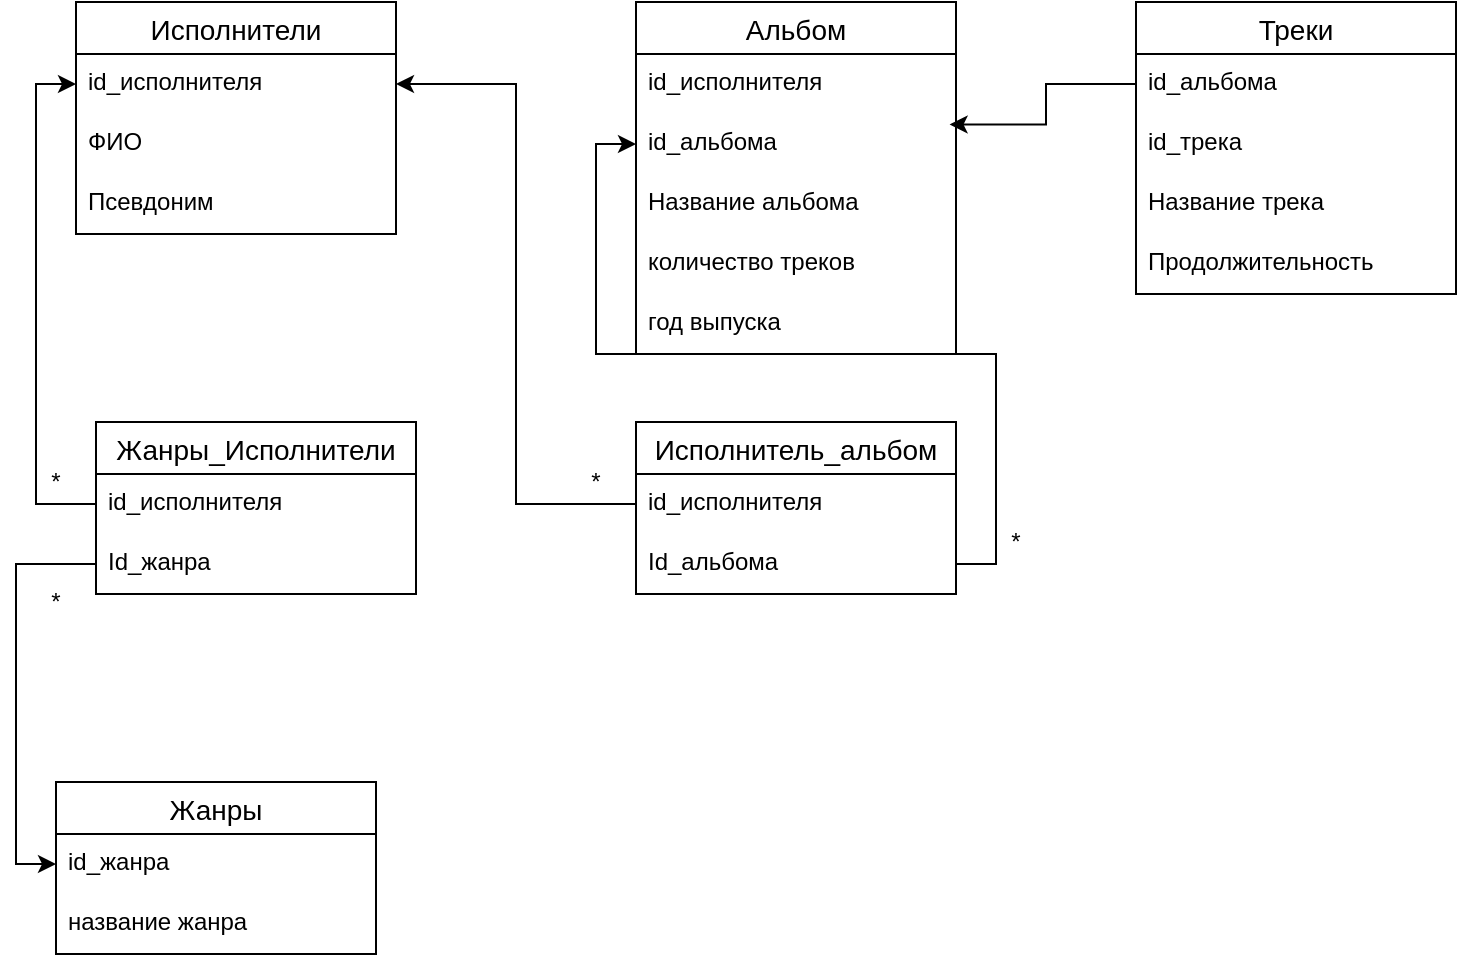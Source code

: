 <mxfile version="13.5.8" type="github">
  <diagram id="CeWfnwWwgWjWrW9fRcI7" name="Page-1">
    <mxGraphModel dx="920" dy="514" grid="1" gridSize="10" guides="1" tooltips="1" connect="1" arrows="1" fold="1" page="1" pageScale="1" pageWidth="827" pageHeight="1169" math="0" shadow="0">
      <root>
        <mxCell id="0" />
        <mxCell id="1" parent="0" />
        <mxCell id="Sxobw6iRbno75gSA87wJ-4" value="Исполнители" style="swimlane;fontStyle=0;childLayout=stackLayout;horizontal=1;startSize=26;horizontalStack=0;resizeParent=1;resizeParentMax=0;resizeLast=0;collapsible=1;marginBottom=0;align=center;fontSize=14;" vertex="1" parent="1">
          <mxGeometry x="110" y="30" width="160" height="116" as="geometry" />
        </mxCell>
        <mxCell id="Sxobw6iRbno75gSA87wJ-5" value="id_исполнителя" style="text;strokeColor=none;fillColor=none;spacingLeft=4;spacingRight=4;overflow=hidden;rotatable=0;points=[[0,0.5],[1,0.5]];portConstraint=eastwest;fontSize=12;" vertex="1" parent="Sxobw6iRbno75gSA87wJ-4">
          <mxGeometry y="26" width="160" height="30" as="geometry" />
        </mxCell>
        <mxCell id="Sxobw6iRbno75gSA87wJ-6" value="ФИО" style="text;strokeColor=none;fillColor=none;spacingLeft=4;spacingRight=4;overflow=hidden;rotatable=0;points=[[0,0.5],[1,0.5]];portConstraint=eastwest;fontSize=12;" vertex="1" parent="Sxobw6iRbno75gSA87wJ-4">
          <mxGeometry y="56" width="160" height="30" as="geometry" />
        </mxCell>
        <mxCell id="Sxobw6iRbno75gSA87wJ-7" value="Псевдоним" style="text;strokeColor=none;fillColor=none;spacingLeft=4;spacingRight=4;overflow=hidden;rotatable=0;points=[[0,0.5],[1,0.5]];portConstraint=eastwest;fontSize=12;" vertex="1" parent="Sxobw6iRbno75gSA87wJ-4">
          <mxGeometry y="86" width="160" height="30" as="geometry" />
        </mxCell>
        <mxCell id="Sxobw6iRbno75gSA87wJ-27" style="edgeStyle=orthogonalEdgeStyle;rounded=0;orthogonalLoop=1;jettySize=auto;html=1;exitX=0;exitY=0.5;exitDx=0;exitDy=0;entryX=0.98;entryY=1.175;entryDx=0;entryDy=0;entryPerimeter=0;" edge="1" parent="1" source="Sxobw6iRbno75gSA87wJ-17" target="Sxobw6iRbno75gSA87wJ-10">
          <mxGeometry relative="1" as="geometry" />
        </mxCell>
        <mxCell id="Sxobw6iRbno75gSA87wJ-28" style="edgeStyle=orthogonalEdgeStyle;rounded=0;orthogonalLoop=1;jettySize=auto;html=1;exitX=0;exitY=0.5;exitDx=0;exitDy=0;sketch=0;entryX=0;entryY=0.5;entryDx=0;entryDy=0;" edge="1" parent="1" source="Sxobw6iRbno75gSA87wJ-34" target="Sxobw6iRbno75gSA87wJ-22">
          <mxGeometry relative="1" as="geometry">
            <mxPoint x="50" y="340" as="targetPoint" />
          </mxGeometry>
        </mxCell>
        <mxCell id="Sxobw6iRbno75gSA87wJ-30" value="*" style="text;html=1;strokeColor=none;fillColor=none;align=center;verticalAlign=middle;whiteSpace=wrap;rounded=0;" vertex="1" parent="1">
          <mxGeometry x="80" y="320" width="40" height="20" as="geometry" />
        </mxCell>
        <mxCell id="Sxobw6iRbno75gSA87wJ-21" value="Жанры" style="swimlane;fontStyle=0;childLayout=stackLayout;horizontal=1;startSize=26;horizontalStack=0;resizeParent=1;resizeParentMax=0;resizeLast=0;collapsible=1;marginBottom=0;align=center;fontSize=14;" vertex="1" parent="1">
          <mxGeometry x="100" y="420" width="160" height="86" as="geometry" />
        </mxCell>
        <mxCell id="Sxobw6iRbno75gSA87wJ-22" value="id_жанра" style="text;strokeColor=none;fillColor=none;spacingLeft=4;spacingRight=4;overflow=hidden;rotatable=0;points=[[0,0.5],[1,0.5]];portConstraint=eastwest;fontSize=12;" vertex="1" parent="Sxobw6iRbno75gSA87wJ-21">
          <mxGeometry y="26" width="160" height="30" as="geometry" />
        </mxCell>
        <mxCell id="Sxobw6iRbno75gSA87wJ-23" value="название жанра" style="text;strokeColor=none;fillColor=none;spacingLeft=4;spacingRight=4;overflow=hidden;rotatable=0;points=[[0,0.5],[1,0.5]];portConstraint=eastwest;fontSize=12;" vertex="1" parent="Sxobw6iRbno75gSA87wJ-21">
          <mxGeometry y="56" width="160" height="30" as="geometry" />
        </mxCell>
        <mxCell id="Sxobw6iRbno75gSA87wJ-32" value="Жанры_Исполнители" style="swimlane;fontStyle=0;childLayout=stackLayout;horizontal=1;startSize=26;horizontalStack=0;resizeParent=1;resizeParentMax=0;resizeLast=0;collapsible=1;marginBottom=0;align=center;fontSize=14;" vertex="1" parent="1">
          <mxGeometry x="120" y="240" width="160" height="86" as="geometry" />
        </mxCell>
        <mxCell id="Sxobw6iRbno75gSA87wJ-33" value="id_исполнителя" style="text;strokeColor=none;fillColor=none;spacingLeft=4;spacingRight=4;overflow=hidden;rotatable=0;points=[[0,0.5],[1,0.5]];portConstraint=eastwest;fontSize=12;" vertex="1" parent="Sxobw6iRbno75gSA87wJ-32">
          <mxGeometry y="26" width="160" height="30" as="geometry" />
        </mxCell>
        <mxCell id="Sxobw6iRbno75gSA87wJ-34" value="Id_жанра" style="text;strokeColor=none;fillColor=none;spacingLeft=4;spacingRight=4;overflow=hidden;rotatable=0;points=[[0,0.5],[1,0.5]];portConstraint=eastwest;fontSize=12;" vertex="1" parent="Sxobw6iRbno75gSA87wJ-32">
          <mxGeometry y="56" width="160" height="30" as="geometry" />
        </mxCell>
        <mxCell id="Sxobw6iRbno75gSA87wJ-35" style="edgeStyle=orthogonalEdgeStyle;rounded=0;sketch=0;orthogonalLoop=1;jettySize=auto;html=1;exitX=0;exitY=0.5;exitDx=0;exitDy=0;entryX=0;entryY=0.5;entryDx=0;entryDy=0;" edge="1" parent="1" source="Sxobw6iRbno75gSA87wJ-33" target="Sxobw6iRbno75gSA87wJ-5">
          <mxGeometry relative="1" as="geometry" />
        </mxCell>
        <mxCell id="Sxobw6iRbno75gSA87wJ-37" value="*" style="text;html=1;strokeColor=none;fillColor=none;align=center;verticalAlign=middle;whiteSpace=wrap;rounded=0;" vertex="1" parent="1">
          <mxGeometry x="80" y="260" width="40" height="20" as="geometry" />
        </mxCell>
        <mxCell id="Sxobw6iRbno75gSA87wJ-16" value="Треки" style="swimlane;fontStyle=0;childLayout=stackLayout;horizontal=1;startSize=26;horizontalStack=0;resizeParent=1;resizeParentMax=0;resizeLast=0;collapsible=1;marginBottom=0;align=center;fontSize=14;" vertex="1" parent="1">
          <mxGeometry x="640" y="30" width="160" height="146" as="geometry" />
        </mxCell>
        <mxCell id="Sxobw6iRbno75gSA87wJ-17" value="id_альбома" style="text;strokeColor=none;fillColor=none;spacingLeft=4;spacingRight=4;overflow=hidden;rotatable=0;points=[[0,0.5],[1,0.5]];portConstraint=eastwest;fontSize=12;" vertex="1" parent="Sxobw6iRbno75gSA87wJ-16">
          <mxGeometry y="26" width="160" height="30" as="geometry" />
        </mxCell>
        <mxCell id="Sxobw6iRbno75gSA87wJ-18" value="id_трека" style="text;strokeColor=none;fillColor=none;spacingLeft=4;spacingRight=4;overflow=hidden;rotatable=0;points=[[0,0.5],[1,0.5]];portConstraint=eastwest;fontSize=12;" vertex="1" parent="Sxobw6iRbno75gSA87wJ-16">
          <mxGeometry y="56" width="160" height="30" as="geometry" />
        </mxCell>
        <mxCell id="Sxobw6iRbno75gSA87wJ-19" value="Название трека" style="text;strokeColor=none;fillColor=none;spacingLeft=4;spacingRight=4;overflow=hidden;rotatable=0;points=[[0,0.5],[1,0.5]];portConstraint=eastwest;fontSize=12;" vertex="1" parent="Sxobw6iRbno75gSA87wJ-16">
          <mxGeometry y="86" width="160" height="30" as="geometry" />
        </mxCell>
        <mxCell id="Sxobw6iRbno75gSA87wJ-20" value="Продолжительность" style="text;strokeColor=none;fillColor=none;spacingLeft=4;spacingRight=4;overflow=hidden;rotatable=0;points=[[0,0.5],[1,0.5]];portConstraint=eastwest;fontSize=12;" vertex="1" parent="Sxobw6iRbno75gSA87wJ-16">
          <mxGeometry y="116" width="160" height="30" as="geometry" />
        </mxCell>
        <mxCell id="Sxobw6iRbno75gSA87wJ-9" value="Альбом" style="swimlane;fontStyle=0;childLayout=stackLayout;horizontal=1;startSize=26;horizontalStack=0;resizeParent=1;resizeParentMax=0;resizeLast=0;collapsible=1;marginBottom=0;align=center;fontSize=14;" vertex="1" parent="1">
          <mxGeometry x="390" y="30" width="160" height="176" as="geometry" />
        </mxCell>
        <mxCell id="Sxobw6iRbno75gSA87wJ-10" value="id_исполнителя" style="text;strokeColor=none;fillColor=none;spacingLeft=4;spacingRight=4;overflow=hidden;rotatable=0;points=[[0,0.5],[1,0.5]];portConstraint=eastwest;fontSize=12;" vertex="1" parent="Sxobw6iRbno75gSA87wJ-9">
          <mxGeometry y="26" width="160" height="30" as="geometry" />
        </mxCell>
        <mxCell id="Sxobw6iRbno75gSA87wJ-11" value="id_альбома" style="text;strokeColor=none;fillColor=none;spacingLeft=4;spacingRight=4;overflow=hidden;rotatable=0;points=[[0,0.5],[1,0.5]];portConstraint=eastwest;fontSize=12;" vertex="1" parent="Sxobw6iRbno75gSA87wJ-9">
          <mxGeometry y="56" width="160" height="30" as="geometry" />
        </mxCell>
        <mxCell id="Sxobw6iRbno75gSA87wJ-12" value="Название альбома" style="text;strokeColor=none;fillColor=none;spacingLeft=4;spacingRight=4;overflow=hidden;rotatable=0;points=[[0,0.5],[1,0.5]];portConstraint=eastwest;fontSize=12;" vertex="1" parent="Sxobw6iRbno75gSA87wJ-9">
          <mxGeometry y="86" width="160" height="30" as="geometry" />
        </mxCell>
        <mxCell id="Sxobw6iRbno75gSA87wJ-14" value="количество треков" style="text;strokeColor=none;fillColor=none;spacingLeft=4;spacingRight=4;overflow=hidden;rotatable=0;points=[[0,0.5],[1,0.5]];portConstraint=eastwest;fontSize=12;" vertex="1" parent="Sxobw6iRbno75gSA87wJ-9">
          <mxGeometry y="116" width="160" height="30" as="geometry" />
        </mxCell>
        <mxCell id="Sxobw6iRbno75gSA87wJ-15" value="год выпуска" style="text;strokeColor=none;fillColor=none;spacingLeft=4;spacingRight=4;overflow=hidden;rotatable=0;points=[[0,0.5],[1,0.5]];portConstraint=eastwest;fontSize=12;" vertex="1" parent="Sxobw6iRbno75gSA87wJ-9">
          <mxGeometry y="146" width="160" height="30" as="geometry" />
        </mxCell>
        <mxCell id="Sxobw6iRbno75gSA87wJ-39" value="Исполнитель_альбом" style="swimlane;fontStyle=0;childLayout=stackLayout;horizontal=1;startSize=26;horizontalStack=0;resizeParent=1;resizeParentMax=0;resizeLast=0;collapsible=1;marginBottom=0;align=center;fontSize=14;" vertex="1" parent="1">
          <mxGeometry x="390" y="240" width="160" height="86" as="geometry" />
        </mxCell>
        <mxCell id="Sxobw6iRbno75gSA87wJ-40" value="id_исполнителя" style="text;strokeColor=none;fillColor=none;spacingLeft=4;spacingRight=4;overflow=hidden;rotatable=0;points=[[0,0.5],[1,0.5]];portConstraint=eastwest;fontSize=12;" vertex="1" parent="Sxobw6iRbno75gSA87wJ-39">
          <mxGeometry y="26" width="160" height="30" as="geometry" />
        </mxCell>
        <mxCell id="Sxobw6iRbno75gSA87wJ-41" value="Id_альбома" style="text;strokeColor=none;fillColor=none;spacingLeft=4;spacingRight=4;overflow=hidden;rotatable=0;points=[[0,0.5],[1,0.5]];portConstraint=eastwest;fontSize=12;" vertex="1" parent="Sxobw6iRbno75gSA87wJ-39">
          <mxGeometry y="56" width="160" height="30" as="geometry" />
        </mxCell>
        <mxCell id="Sxobw6iRbno75gSA87wJ-42" style="edgeStyle=orthogonalEdgeStyle;rounded=0;sketch=0;orthogonalLoop=1;jettySize=auto;html=1;exitX=1;exitY=0.5;exitDx=0;exitDy=0;entryX=0;entryY=0.5;entryDx=0;entryDy=0;" edge="1" parent="1" source="Sxobw6iRbno75gSA87wJ-41" target="Sxobw6iRbno75gSA87wJ-11">
          <mxGeometry relative="1" as="geometry" />
        </mxCell>
        <mxCell id="Sxobw6iRbno75gSA87wJ-43" style="edgeStyle=orthogonalEdgeStyle;rounded=0;sketch=0;orthogonalLoop=1;jettySize=auto;html=1;exitX=0;exitY=0.5;exitDx=0;exitDy=0;entryX=1;entryY=0.5;entryDx=0;entryDy=0;" edge="1" parent="1" source="Sxobw6iRbno75gSA87wJ-40" target="Sxobw6iRbno75gSA87wJ-5">
          <mxGeometry relative="1" as="geometry" />
        </mxCell>
        <mxCell id="Sxobw6iRbno75gSA87wJ-44" value="*" style="text;html=1;strokeColor=none;fillColor=none;align=center;verticalAlign=middle;whiteSpace=wrap;rounded=0;" vertex="1" parent="1">
          <mxGeometry x="350" y="260" width="40" height="20" as="geometry" />
        </mxCell>
        <mxCell id="Sxobw6iRbno75gSA87wJ-45" value="*" style="text;html=1;strokeColor=none;fillColor=none;align=center;verticalAlign=middle;whiteSpace=wrap;rounded=0;" vertex="1" parent="1">
          <mxGeometry x="560" y="290" width="40" height="20" as="geometry" />
        </mxCell>
      </root>
    </mxGraphModel>
  </diagram>
</mxfile>

